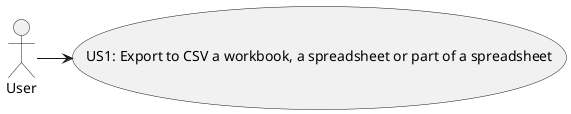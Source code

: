 @startuml
skinparam handwritten false
skinparam monochrome true
skinparam packageStyle rect
skinparam defaultFontName FG Virgil
skinparam shadowing false

User -> (US1: Export to CSV a workbook, a spreadsheet or part of a spreadsheet)
@enduml